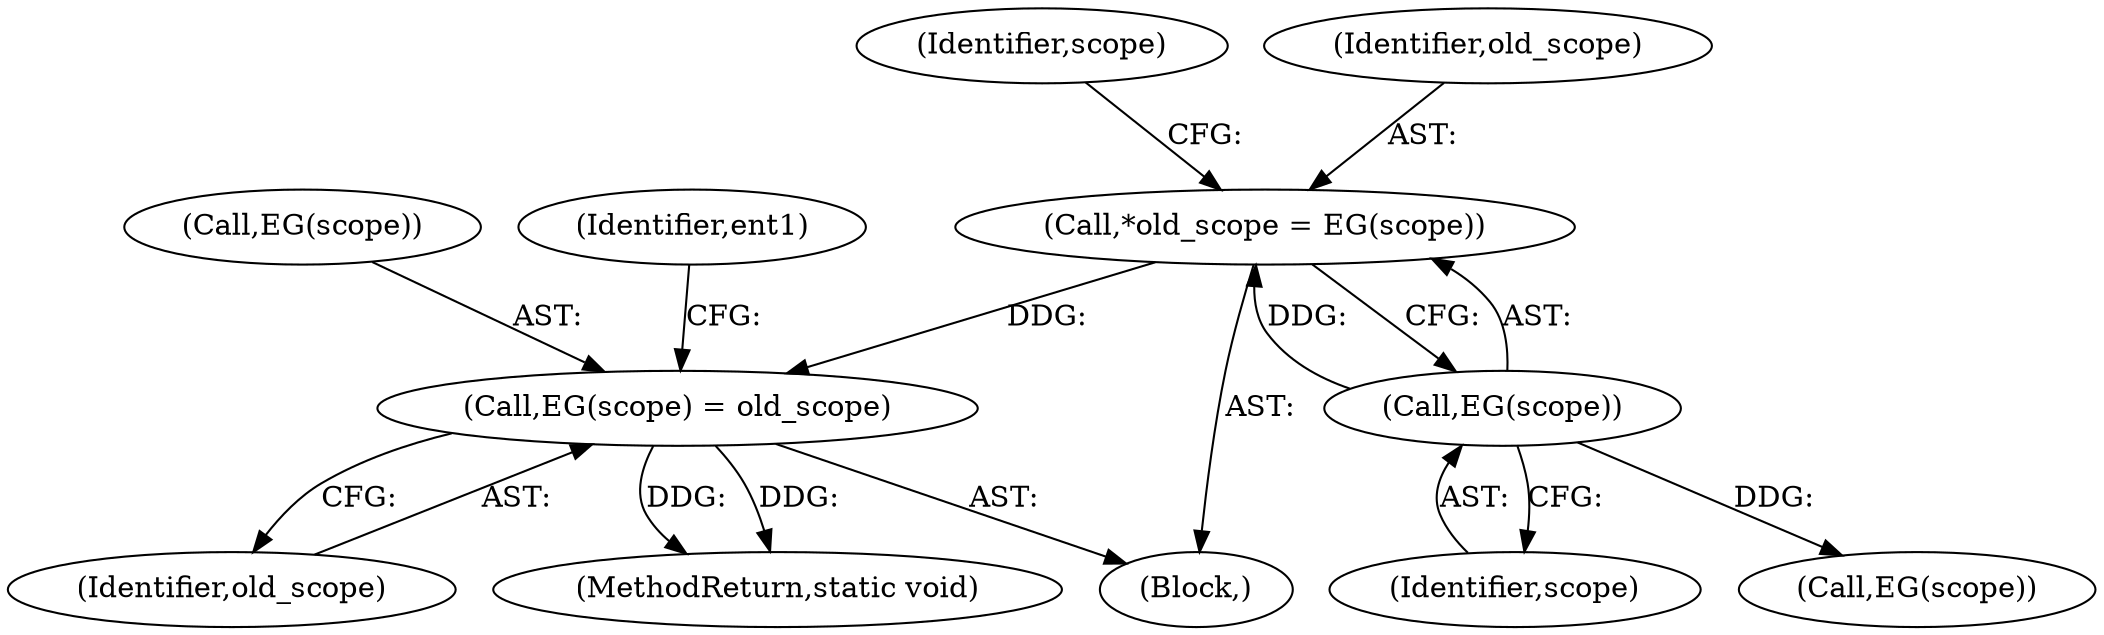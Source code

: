 digraph "0_php-src_8d2539fa0faf3f63e1d1e7635347c5b9e777d47b@pointer" {
"1000560" [label="(Call,*old_scope = EG(scope))"];
"1000562" [label="(Call,EG(scope))"];
"1000587" [label="(Call,EG(scope) = old_scope)"];
"1000562" [label="(Call,EG(scope))"];
"1000608" [label="(Identifier,ent1)"];
"1000587" [label="(Call,EG(scope) = old_scope)"];
"1000558" [label="(Block,)"];
"1000563" [label="(Identifier,scope)"];
"1000566" [label="(Identifier,scope)"];
"1000565" [label="(Call,EG(scope))"];
"1000671" [label="(MethodReturn,static void)"];
"1000588" [label="(Call,EG(scope))"];
"1000560" [label="(Call,*old_scope = EG(scope))"];
"1000561" [label="(Identifier,old_scope)"];
"1000590" [label="(Identifier,old_scope)"];
"1000560" -> "1000558"  [label="AST: "];
"1000560" -> "1000562"  [label="CFG: "];
"1000561" -> "1000560"  [label="AST: "];
"1000562" -> "1000560"  [label="AST: "];
"1000566" -> "1000560"  [label="CFG: "];
"1000562" -> "1000560"  [label="DDG: "];
"1000560" -> "1000587"  [label="DDG: "];
"1000562" -> "1000563"  [label="CFG: "];
"1000563" -> "1000562"  [label="AST: "];
"1000562" -> "1000565"  [label="DDG: "];
"1000587" -> "1000558"  [label="AST: "];
"1000587" -> "1000590"  [label="CFG: "];
"1000588" -> "1000587"  [label="AST: "];
"1000590" -> "1000587"  [label="AST: "];
"1000608" -> "1000587"  [label="CFG: "];
"1000587" -> "1000671"  [label="DDG: "];
"1000587" -> "1000671"  [label="DDG: "];
}
